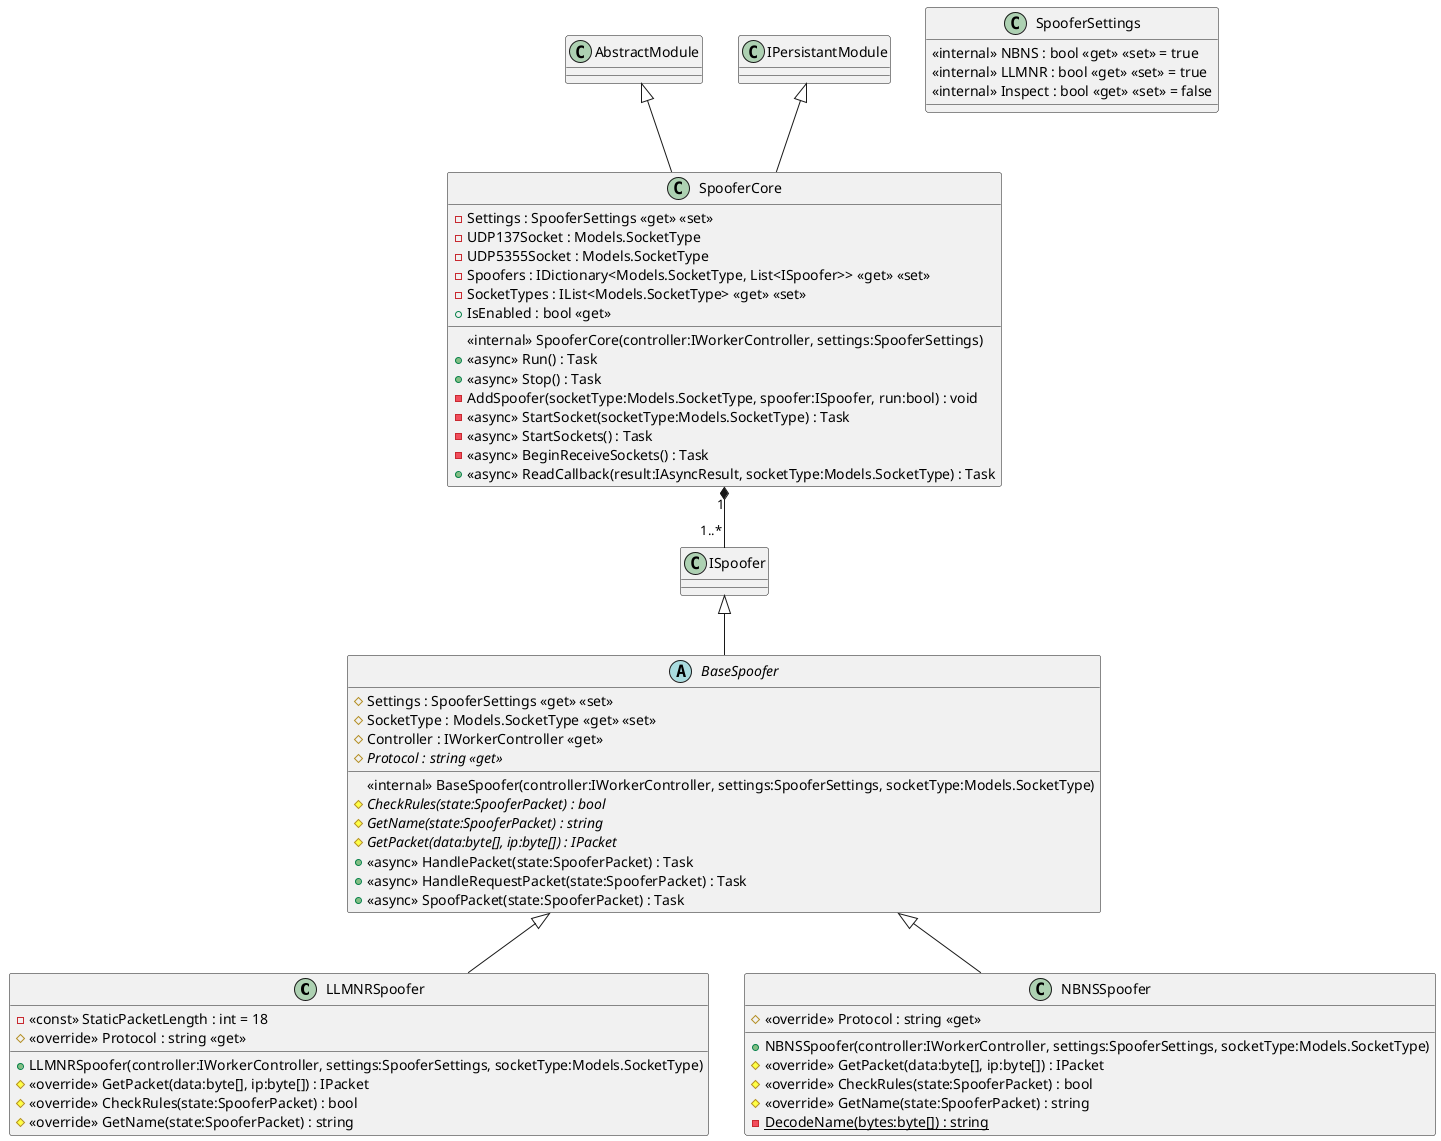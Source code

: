 @startuml
class LLMNRSpoofer {
    - <<const>> StaticPacketLength : int = 18
    # <<override>> Protocol : string <<get>>
    + LLMNRSpoofer(controller:IWorkerController, settings:SpooferSettings, socketType:Models.SocketType)
    # <<override>> GetPacket(data:byte[], ip:byte[]) : IPacket
    # <<override>> CheckRules(state:SpooferPacket) : bool
    # <<override>> GetName(state:SpooferPacket) : string
}
BaseSpoofer <|-- LLMNRSpoofer

abstract class BaseSpoofer {
    # Settings : SpooferSettings <<get>> <<set>>
    # SocketType : Models.SocketType <<get>> <<set>>
    # Controller : IWorkerController <<get>>
    # {abstract} Protocol : string <<get>>
    <<internal>> BaseSpoofer(controller:IWorkerController, settings:SpooferSettings, socketType:Models.SocketType)
    # {abstract} CheckRules(state:SpooferPacket) : bool
    # {abstract} GetName(state:SpooferPacket) : string
    # {abstract} GetPacket(data:byte[], ip:byte[]) : IPacket
    + <<async>> HandlePacket(state:SpooferPacket) : Task
    + <<async>> HandleRequestPacket(state:SpooferPacket) : Task
    + <<async>> SpoofPacket(state:SpooferPacket) : Task
}
ISpoofer <|-- BaseSpoofer

class NBNSSpoofer {
    # <<override>> Protocol : string <<get>>
    + NBNSSpoofer(controller:IWorkerController, settings:SpooferSettings, socketType:Models.SocketType)
    # <<override>> GetPacket(data:byte[], ip:byte[]) : IPacket
    # <<override>> CheckRules(state:SpooferPacket) : bool
    # <<override>> GetName(state:SpooferPacket) : string
    - {static} DecodeName(bytes:byte[]) : string
}
BaseSpoofer <|-- NBNSSpoofer

class SpooferCore {
    - Settings : SpooferSettings <<get>> <<set>>
    - UDP137Socket : Models.SocketType
    - UDP5355Socket : Models.SocketType
    - Spoofers : IDictionary<Models.SocketType, List<ISpoofer>> <<get>> <<set>>
    - SocketTypes : IList<Models.SocketType> <<get>> <<set>>
    + IsEnabled : bool <<get>>
    <<internal>> SpooferCore(controller:IWorkerController, settings:SpooferSettings)
    + <<async>> Run() : Task
    + <<async>> Stop() : Task
    - AddSpoofer(socketType:Models.SocketType, spoofer:ISpoofer, run:bool) : void
    - <<async>> StartSocket(socketType:Models.SocketType) : Task
    - <<async>> StartSockets() : Task
    - <<async>> BeginReceiveSockets() : Task
    + <<async>> ReadCallback(result:IAsyncResult, socketType:Models.SocketType) : Task
}
AbstractModule <|-- SpooferCore
IPersistantModule <|-- SpooferCore
SpooferCore "1" *--  "1..*" ISpoofer

class SpooferSettings {
    <<internal>> NBNS : bool <<get>> <<set>> = true
    <<internal>> LLMNR : bool <<get>> <<set>> = true
    <<internal>> Inspect : bool <<get>> <<set>> = false
}



@enduml
